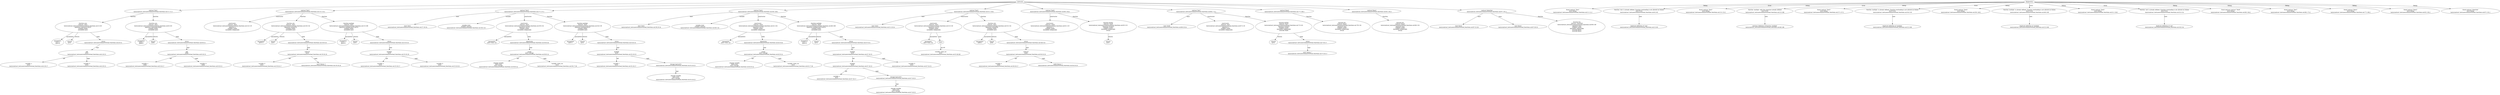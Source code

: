 strict digraph "tests/contract_testcases/solana/overload_functions.sol" {
	contract [label="contract Test1\ntests/contract_testcases/solana/overload_functions.sol:2:1-11:2"]
	sum [label="function sum\ncontract: Test1\ntests/contract_testcases/solana/overload_functions.sol:3:5-63\nsignature sum(int32,int32)\nvisibility public\nmutability pure"]
	parameters [label="parameters\nint32 a\nint32 b"]
	returns [label="returns\nint32 "]
	return [label="return\ntests/contract_testcases/solana/overload_functions.sol:4:9-21"]
	add [label="add\nint32\ntests/contract_testcases/solana/overload_functions.sol:4:16-21"]
	variable [label="variable: a\nint32\ntests/contract_testcases/solana/overload_functions.sol:4:16-17"]
	variable_8 [label="variable: b\nint32\ntests/contract_testcases/solana/overload_functions.sol:4:20-21"]
	sum_9 [label="function sum\ncontract: Test1\ntests/contract_testcases/solana/overload_functions.sol:8:5-63\nsignature sum(int64,int64)\nvisibility public\nmutability pure"]
	parameters_10 [label="parameters\nint64 a\nint64 b"]
	returns_11 [label="returns\nint64 "]
	return_12 [label="return\ntests/contract_testcases/solana/overload_functions.sol:9:9-21"]
	add_13 [label="add\nint64\ntests/contract_testcases/solana/overload_functions.sol:9:16-21"]
	variable_14 [label="variable: a\nint64\ntests/contract_testcases/solana/overload_functions.sol:9:16-17"]
	variable_15 [label="variable: b\nint64\ntests/contract_testcases/solana/overload_functions.sol:9:20-21"]
	contract_16 [label="contract Test2\ntests/contract_testcases/solana/overload_functions.sol:13:1-25:2"]
	node_17 [label="constructor \ncontract: Test2\ntests/contract_testcases/solana/overload_functions.sol:14:5-19\nsignature ()\nvisibility public\nmutability nonpayable"]
	sub [label="function sub\ncontract: Test2\ntests/contract_testcases/solana/overload_functions.sol:18:5-54\nsignature sub(int32)\nvisibility public\nmutability pure"]
	parameters_19 [label="parameters\nint32 d"]
	returns_20 [label="returns\nint32 "]
	return_21 [label="return\ntests/contract_testcases/solana/overload_functions.sol:19:9-19"]
	subtract [label="subtract\nint32\ntests/contract_testcases/solana/overload_functions.sol:19:16-19"]
	variable_23 [label="variable: d\nint32\ntests/contract_testcases/solana/overload_functions.sol:19:16-17"]
	number_literal [label="int32 literal: 2\ntests/contract_testcases/solana/overload_functions.sol:19:18-19"]
	multiply [label="function multiply\ncontract: Test2\ntests/contract_testcases/solana/overload_functions.sol:22:5-68\nsignature multiply(int32,int32)\nvisibility public\nmutability pure"]
	parameters_26 [label="parameters\nint32 a\nint32 b"]
	returns_27 [label="returns\nint32 "]
	return_28 [label="return\ntests/contract_testcases/solana/overload_functions.sol:23:9-19"]
	multiply_29 [label="multiply\nint32\ntests/contract_testcases/solana/overload_functions.sol:23:16-19"]
	variable_30 [label="variable: a\nint32\ntests/contract_testcases/solana/overload_functions.sol:23:16-17"]
	variable_31 [label="variable: b\nint32\ntests/contract_testcases/solana/overload_functions.sol:23:18-19"]
	contract_32 [label="contract Test3\ntests/contract_testcases/solana/overload_functions.sol:27:1-37:2"]
	base [label="base Test2\ntests/contract_testcases/solana/overload_functions.sol:27:19-24"]
	var [label="variable state\nvisibility internal\ntests/contract_testcases/solana/overload_functions.sol:28:5-16"]
	node_35 [label="constructor \ncontract: Test3\ntests/contract_testcases/solana/overload_functions.sol:29:5-34\nsignature (int32)\nvisibility public\nmutability nonpayable"]
	parameters_36 [label="parameters\nint32 state_var"]
	expr [label="expression\ntests/contract_testcases/solana/overload_functions.sol:30:9-26"]
	assign [label="assign\nint32 storage\ntests/contract_testcases/solana/overload_functions.sol:30:9-14"]
	storage_var [label="storage variable\nTest3.state\nint32 storage\ntests/contract_testcases/solana/overload_functions.sol:30:9-14"]
	variable_40 [label="variable: state_var\nint32\ntests/contract_testcases/solana/overload_functions.sol:30:17-26"]
	multiply_41 [label="function multiply\ncontract: Test3\ntests/contract_testcases/solana/overload_functions.sol:34:5-59\nsignature multiply(int32)\nvisibility public\nmutability pure"]
	parameters_42 [label="parameters\nint32 c"]
	returns_43 [label="returns\nint32 "]
	return_44 [label="return\ntests/contract_testcases/solana/overload_functions.sol:35:9-23"]
	multiply_45 [label="multiply\nint32\ntests/contract_testcases/solana/overload_functions.sol:35:16-23"]
	variable_46 [label="variable: c\nint32\ntests/contract_testcases/solana/overload_functions.sol:35:16-17"]
	storage_load [label="storage load int32\ntests/contract_testcases/solana/overload_functions.sol:35:18-23"]
	storage_var_48 [label="storage variable\nTest3.state\nint32 storage\ntests/contract_testcases/solana/overload_functions.sol:35:18-23"]
	contract_49 [label="contract Test4\ntests/contract_testcases/solana/overload_functions.sol:39:1-49:2"]
	base_50 [label="base Test2\ntests/contract_testcases/solana/overload_functions.sol:39:19-24"]
	var_51 [label="variable state\nvisibility internal\ntests/contract_testcases/solana/overload_functions.sol:40:5-16"]
	node_52 [label="constructor \ncontract: Test4\ntests/contract_testcases/solana/overload_functions.sol:41:5-34\nsignature (int32)\nvisibility public\nmutability nonpayable"]
	parameters_53 [label="parameters\nint32 state_var"]
	expr_54 [label="expression\ntests/contract_testcases/solana/overload_functions.sol:42:9-26"]
	assign_55 [label="assign\nint32 storage\ntests/contract_testcases/solana/overload_functions.sol:42:9-14"]
	storage_var_56 [label="storage variable\nTest4.state\nint32 storage\ntests/contract_testcases/solana/overload_functions.sol:42:9-14"]
	variable_57 [label="variable: state_var\nint32\ntests/contract_testcases/solana/overload_functions.sol:42:17-26"]
	multiply_58 [label="function multiply\ncontract: Test4\ntests/contract_testcases/solana/overload_functions.sol:46:5-68\nsignature multiply(int32,int32)\nvisibility public\nmutability pure"]
	parameters_59 [label="parameters\nint32 a\nint32 b"]
	returns_60 [label="returns\nint32 "]
	return_61 [label="return\ntests/contract_testcases/solana/overload_functions.sol:47:9-25"]
	multiply_62 [label="multiply\nint32\ntests/contract_testcases/solana/overload_functions.sol:47:16-25"]
	multiply_63 [label="multiply\nint32\ntests/contract_testcases/solana/overload_functions.sol:47:16-23"]
	variable_64 [label="variable: a\nint32\ntests/contract_testcases/solana/overload_functions.sol:47:16-17"]
	storage_load_65 [label="storage load int32\ntests/contract_testcases/solana/overload_functions.sol:47:18-23"]
	storage_var_66 [label="storage variable\nTest4.state\nint32 storage\ntests/contract_testcases/solana/overload_functions.sol:47:18-23"]
	variable_67 [label="variable: b\nint32\ntests/contract_testcases/solana/overload_functions.sol:47:24-25"]
	contract_68 [label="contract Test5\ntests/contract_testcases/solana/overload_functions.sol:51:1-58:2"]
	base_69 [label="base Test3\ntests/contract_testcases/solana/overload_functions.sol:51:19-24"]
	node_70 [label="constructor \ncontract: Test5\ntests/contract_testcases/solana/overload_functions.sol:52:5-50\nsignature (int32)\nvisibility public\nmutability nonpayable"]
	parameters_71 [label="parameters\nint32 state_var"]
	Test3 [label="Test3"]
	variable_73 [label="variable: state_var\nint32\ntests/contract_testcases/solana/overload_functions.sol:52:40-49"]
	sub_74 [label="function sub\ncontract: Test5\ntests/contract_testcases/solana/overload_functions.sol:55:5-54\nsignature sub(int64)\nvisibility public\nmutability pure"]
	parameters_75 [label="parameters\nint64 e"]
	returns_76 [label="returns\nint64 "]
	return_77 [label="return\ntests/contract_testcases/solana/overload_functions.sol:56:9-19"]
	subtract_78 [label="subtract\nint64\ntests/contract_testcases/solana/overload_functions.sol:56:16-19"]
	variable_79 [label="variable: e\nint64\ntests/contract_testcases/solana/overload_functions.sol:56:16-17"]
	number_literal_80 [label="int64 literal: 2\ntests/contract_testcases/solana/overload_functions.sol:56:18-19"]
	contract_81 [label="contract Test6\ntests/contract_testcases/solana/overload_functions.sol:60:1-64:2"]
	node_82 [label="constructor \ncontract: Test6\ntests/contract_testcases/solana/overload_functions.sol:61:5-19\nsignature ()\nvisibility public\nmutability nonpayable"]
	doThis [label="function doThis\ncontract: Test6\ntests/contract_testcases/solana/overload_functions.sol:63:5-53\nsignature doThis()\nvisibility public\nmutability nonpayable\nvirtual"]
	returns_84 [label="returns\nint32 "]
	contract_85 [label="contract Test7\ntests/contract_testcases/solana/overload_functions.sol:66:1-75:2"]
	base_86 [label="base Test6\ntests/contract_testcases/solana/overload_functions.sol:66:19-24"]
	node_87 [label="constructor \ncontract: Test7\ntests/contract_testcases/solana/overload_functions.sol:67:5-19\nsignature ()\nvisibility public\nmutability nonpayable"]
	doThis_88 [label="function doThis\ncontract: Test7\ntests/contract_testcases/solana/overload_functions.sol:72:5-61\nsignature doThis()\nvisibility public\nmutability nonpayable\noverride Test6"]
	returns_89 [label="returns\nint32 "]
	return_90 [label="return\ntests/contract_testcases/solana/overload_functions.sol:73:9-17"]
	number_literal_91 [label="int32 literal: 7\ntests/contract_testcases/solana/overload_functions.sol:73:16-17"]
	contract_92 [label="contract Base1\ntests/contract_testcases/solana/overload_functions.sol:77:1-80:2"]
	foo [label="function foo\ncontract: Base1\ntests/contract_testcases/solana/overload_functions.sol:79:5-34\nsignature foo()\nvisibility public\nmutability nonpayable\nvirtual"]
	contract_94 [label="contract Base2\ntests/contract_testcases/solana/overload_functions.sol:82:1-85:2"]
	foo_95 [label="function foo\ncontract: Base2\ntests/contract_testcases/solana/overload_functions.sol:84:5-34\nsignature foo()\nvisibility public\nmutability nonpayable\nvirtual"]
	contract_96 [label="contract Inherited\ntests/contract_testcases/solana/overload_functions.sol:87:1-91:2"]
	base_97 [label="base Base1\ntests/contract_testcases/solana/overload_functions.sol:87:23-28"]
	base_98 [label="base Base2\ntests/contract_testcases/solana/overload_functions.sol:87:30-35"]
	foo_99 [label="function foo\ncontract: Inherited\ntests/contract_testcases/solana/overload_functions.sol:90:5-49\nsignature foo()\nvisibility public\nmutability nonpayable\noverride Base1\noverride Base2"]
	diagnostic [label="found contract 'Test1'\nlevel Debug\ntests/contract_testcases/solana/overload_functions.sol:2:1-11:2"]
	diagnostic_102 [label="function 'sum' is already defined. Function overloading is not allowed on Solana\nlevel Error\ntests/contract_testcases/solana/overload_functions.sol:8:5-63"]
	note [label="duplicate definition of 'sum'\ntests/contract_testcases/solana/overload_functions.sol:3:5-63"]
	diagnostic_104 [label="found contract 'Test2'\nlevel Debug\ntests/contract_testcases/solana/overload_functions.sol:13:1-25:2"]
	diagnostic_105 [label="function 'multiply' with this signature already defined\nlevel Error\ntests/contract_testcases/solana/overload_functions.sol:22:5-68"]
	note_106 [label="previous definition of function 'multiply'\ntests/contract_testcases/solana/overload_functions.sol:46:5-68"]
	diagnostic_107 [label="found contract 'Test3'\nlevel Debug\ntests/contract_testcases/solana/overload_functions.sol:27:1-37:2"]
	diagnostic_108 [label="function 'multiply' is already defined. Function overloading is not allowed on Solana\nlevel Error\ntests/contract_testcases/solana/overload_functions.sol:34:5-59"]
	note_109 [label="duplicate definition of 'multiply'\ntests/contract_testcases/solana/overload_functions.sol:22:5-68"]
	diagnostic_110 [label="found contract 'Test4'\nlevel Debug\ntests/contract_testcases/solana/overload_functions.sol:39:1-49:2"]
	diagnostic_111 [label="function 'multiply' is already defined. Function overloading is not allowed on Solana\nlevel Error\ntests/contract_testcases/solana/overload_functions.sol:46:5-68"]
	note_112 [label="duplicate definition of 'multiply'\ntests/contract_testcases/solana/overload_functions.sol:22:5-68"]
	diagnostic_113 [label="found contract 'Test5'\nlevel Debug\ntests/contract_testcases/solana/overload_functions.sol:51:1-58:2"]
	diagnostic_114 [label="function 'sub' is already defined. Function overloading is not allowed on Solana\nlevel Error\ntests/contract_testcases/solana/overload_functions.sol:55:5-54"]
	note_115 [label="duplicate definition of 'sub'\ntests/contract_testcases/solana/overload_functions.sol:18:5-54"]
	diagnostic_116 [label="found abstract contract 'Test6'\nlevel Debug\ntests/contract_testcases/solana/overload_functions.sol:60:1-64:2"]
	diagnostic_117 [label="found contract 'Test7'\nlevel Debug\ntests/contract_testcases/solana/overload_functions.sol:66:1-75:2"]
	diagnostic_118 [label="found contract 'Base1'\nlevel Debug\ntests/contract_testcases/solana/overload_functions.sol:77:1-80:2"]
	diagnostic_119 [label="found contract 'Base2'\nlevel Debug\ntests/contract_testcases/solana/overload_functions.sol:82:1-85:2"]
	diagnostic_120 [label="found contract 'Inherited'\nlevel Debug\ntests/contract_testcases/solana/overload_functions.sol:87:1-91:2"]
	contracts -> contract
	contract -> sum [label="function"]
	sum -> parameters [label="parameters"]
	sum -> returns [label="returns"]
	sum -> return [label="body"]
	return -> add [label="expr"]
	add -> variable [label="left"]
	add -> variable_8 [label="right"]
	contract -> sum_9 [label="function"]
	sum_9 -> parameters_10 [label="parameters"]
	sum_9 -> returns_11 [label="returns"]
	sum_9 -> return_12 [label="body"]
	return_12 -> add_13 [label="expr"]
	add_13 -> variable_14 [label="left"]
	add_13 -> variable_15 [label="right"]
	contracts -> contract_16
	contract_16 -> node_17 [label="constructor"]
	contract_16 -> sub [label="function"]
	sub -> parameters_19 [label="parameters"]
	sub -> returns_20 [label="returns"]
	sub -> return_21 [label="body"]
	return_21 -> subtract [label="expr"]
	subtract -> variable_23 [label="left"]
	subtract -> number_literal [label="right"]
	contract_16 -> multiply [label="function"]
	multiply -> parameters_26 [label="parameters"]
	multiply -> returns_27 [label="returns"]
	multiply -> return_28 [label="body"]
	return_28 -> multiply_29 [label="expr"]
	multiply_29 -> variable_30 [label="left"]
	multiply_29 -> variable_31 [label="right"]
	contracts -> contract_32
	contract_32 -> base [label="base"]
	contract_32 -> var [label="variable"]
	contract_32 -> node_35 [label="constructor"]
	node_35 -> parameters_36 [label="parameters"]
	node_35 -> expr [label="body"]
	expr -> assign [label="expr"]
	assign -> storage_var [label="left"]
	assign -> variable_40 [label="right"]
	contract_32 -> multiply_41 [label="function"]
	multiply_41 -> parameters_42 [label="parameters"]
	multiply_41 -> returns_43 [label="returns"]
	multiply_41 -> return_44 [label="body"]
	return_44 -> multiply_45 [label="expr"]
	multiply_45 -> variable_46 [label="left"]
	multiply_45 -> storage_load [label="right"]
	storage_load -> storage_var_48 [label="expr"]
	contracts -> contract_49
	contract_49 -> base_50 [label="base"]
	contract_49 -> var_51 [label="variable"]
	contract_49 -> node_52 [label="constructor"]
	node_52 -> parameters_53 [label="parameters"]
	node_52 -> expr_54 [label="body"]
	expr_54 -> assign_55 [label="expr"]
	assign_55 -> storage_var_56 [label="left"]
	assign_55 -> variable_57 [label="right"]
	contract_49 -> multiply_58 [label="function"]
	multiply_58 -> parameters_59 [label="parameters"]
	multiply_58 -> returns_60 [label="returns"]
	multiply_58 -> return_61 [label="body"]
	return_61 -> multiply_62 [label="expr"]
	multiply_62 -> multiply_63 [label="left"]
	multiply_63 -> variable_64 [label="left"]
	multiply_63 -> storage_load_65 [label="right"]
	storage_load_65 -> storage_var_66 [label="expr"]
	multiply_62 -> variable_67 [label="right"]
	contracts -> contract_68
	contract_68 -> base_69 [label="base"]
	contract_68 -> node_70 [label="constructor"]
	node_70 -> parameters_71 [label="parameters"]
	node_70 -> Test3 [label="base"]
	Test3 -> variable_73 [label="arg #0"]
	contract_68 -> sub_74 [label="function"]
	sub_74 -> parameters_75 [label="parameters"]
	sub_74 -> returns_76 [label="returns"]
	sub_74 -> return_77 [label="body"]
	return_77 -> subtract_78 [label="expr"]
	subtract_78 -> variable_79 [label="left"]
	subtract_78 -> number_literal_80 [label="right"]
	contracts -> contract_81
	contract_81 -> node_82 [label="constructor"]
	contract_81 -> doThis [label="function"]
	doThis -> returns_84 [label="returns"]
	contracts -> contract_85
	contract_85 -> base_86 [label="base"]
	contract_85 -> node_87 [label="constructor"]
	contract_85 -> doThis_88 [label="function"]
	doThis_88 -> returns_89 [label="returns"]
	doThis_88 -> return_90 [label="body"]
	return_90 -> number_literal_91 [label="expr"]
	contracts -> contract_92
	contract_92 -> foo [label="function"]
	contracts -> contract_94
	contract_94 -> foo_95 [label="function"]
	contracts -> contract_96
	contract_96 -> base_97 [label="base"]
	contract_96 -> base_98 [label="base"]
	contract_96 -> foo_99 [label="function"]
	diagnostics -> diagnostic [label="Debug"]
	diagnostics -> diagnostic_102 [label="Error"]
	diagnostic_102 -> note [label="note"]
	diagnostics -> diagnostic_104 [label="Debug"]
	diagnostics -> diagnostic_105 [label="Error"]
	diagnostic_105 -> note_106 [label="note"]
	diagnostics -> diagnostic_107 [label="Debug"]
	diagnostics -> diagnostic_108 [label="Error"]
	diagnostic_108 -> note_109 [label="note"]
	diagnostics -> diagnostic_110 [label="Debug"]
	diagnostics -> diagnostic_111 [label="Error"]
	diagnostic_111 -> note_112 [label="note"]
	diagnostics -> diagnostic_113 [label="Debug"]
	diagnostics -> diagnostic_114 [label="Error"]
	diagnostic_114 -> note_115 [label="note"]
	diagnostics -> diagnostic_116 [label="Debug"]
	diagnostics -> diagnostic_117 [label="Debug"]
	diagnostics -> diagnostic_118 [label="Debug"]
	diagnostics -> diagnostic_119 [label="Debug"]
	diagnostics -> diagnostic_120 [label="Debug"]
}
